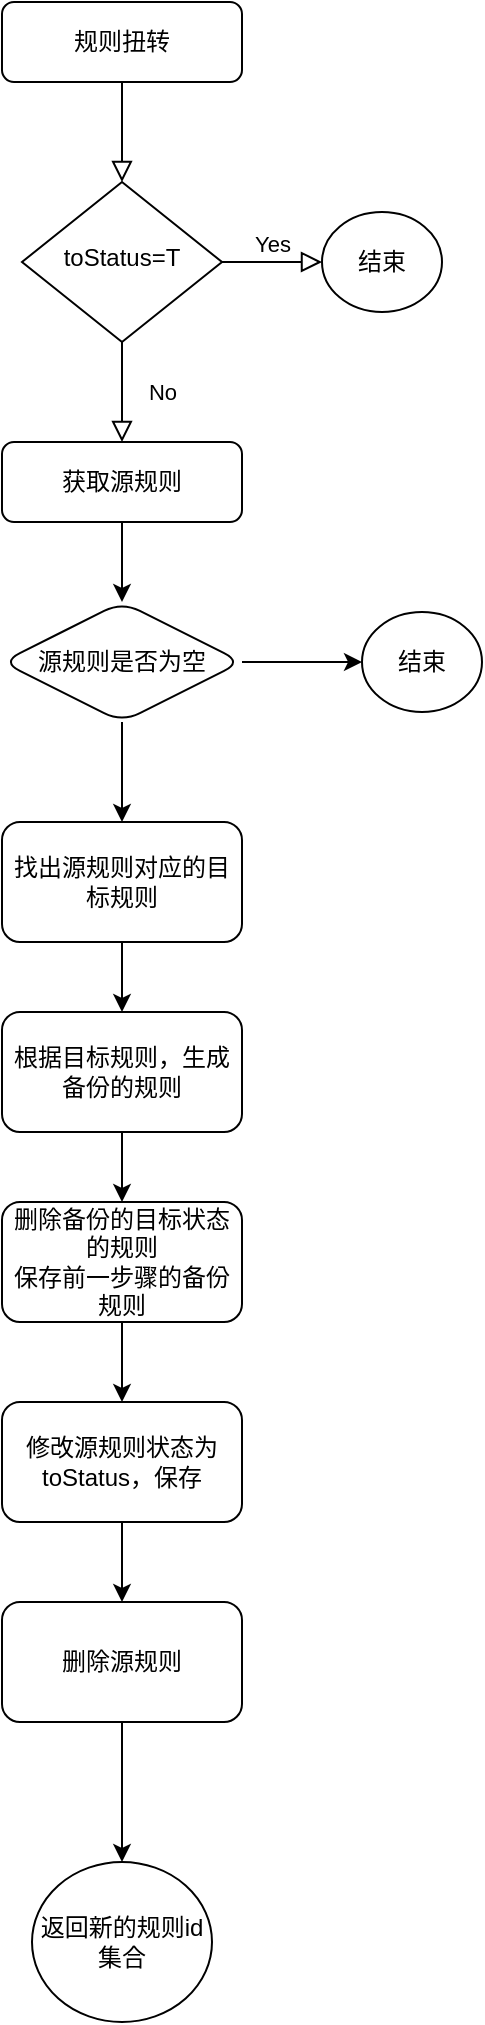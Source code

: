 <mxfile version="14.1.9" type="github">
  <diagram id="C5RBs43oDa-KdzZeNtuy" name="Page-1">
    <mxGraphModel dx="566" dy="866" grid="1" gridSize="10" guides="1" tooltips="1" connect="1" arrows="1" fold="1" page="1" pageScale="1" pageWidth="827" pageHeight="1169" math="0" shadow="0">
      <root>
        <mxCell id="WIyWlLk6GJQsqaUBKTNV-0" />
        <mxCell id="WIyWlLk6GJQsqaUBKTNV-1" parent="WIyWlLk6GJQsqaUBKTNV-0" />
        <mxCell id="WIyWlLk6GJQsqaUBKTNV-2" value="" style="rounded=0;html=1;jettySize=auto;orthogonalLoop=1;fontSize=11;endArrow=block;endFill=0;endSize=8;strokeWidth=1;shadow=0;labelBackgroundColor=none;edgeStyle=orthogonalEdgeStyle;" parent="WIyWlLk6GJQsqaUBKTNV-1" source="WIyWlLk6GJQsqaUBKTNV-3" target="WIyWlLk6GJQsqaUBKTNV-6" edge="1">
          <mxGeometry relative="1" as="geometry" />
        </mxCell>
        <mxCell id="WIyWlLk6GJQsqaUBKTNV-3" value="规则扭转" style="rounded=1;whiteSpace=wrap;html=1;fontSize=12;glass=0;strokeWidth=1;shadow=0;" parent="WIyWlLk6GJQsqaUBKTNV-1" vertex="1">
          <mxGeometry x="160" y="80" width="120" height="40" as="geometry" />
        </mxCell>
        <mxCell id="WIyWlLk6GJQsqaUBKTNV-4" value="No" style="rounded=0;html=1;jettySize=auto;orthogonalLoop=1;fontSize=11;endArrow=block;endFill=0;endSize=8;strokeWidth=1;shadow=0;labelBackgroundColor=none;edgeStyle=orthogonalEdgeStyle;" parent="WIyWlLk6GJQsqaUBKTNV-1" source="WIyWlLk6GJQsqaUBKTNV-6" target="2sWO-9k7fRnySnNBu6pR-0" edge="1">
          <mxGeometry y="20" relative="1" as="geometry">
            <mxPoint as="offset" />
            <mxPoint x="110" y="230" as="targetPoint" />
          </mxGeometry>
        </mxCell>
        <mxCell id="WIyWlLk6GJQsqaUBKTNV-5" value="Yes" style="edgeStyle=orthogonalEdgeStyle;rounded=0;html=1;jettySize=auto;orthogonalLoop=1;fontSize=11;endArrow=block;endFill=0;endSize=8;strokeWidth=1;shadow=0;labelBackgroundColor=none;" parent="WIyWlLk6GJQsqaUBKTNV-1" source="WIyWlLk6GJQsqaUBKTNV-6" edge="1">
          <mxGeometry y="10" relative="1" as="geometry">
            <mxPoint as="offset" />
            <mxPoint x="320" y="210" as="targetPoint" />
          </mxGeometry>
        </mxCell>
        <mxCell id="WIyWlLk6GJQsqaUBKTNV-6" value="toStatus=T" style="rhombus;whiteSpace=wrap;html=1;shadow=0;fontFamily=Helvetica;fontSize=12;align=center;strokeWidth=1;spacing=6;spacingTop=-4;" parent="WIyWlLk6GJQsqaUBKTNV-1" vertex="1">
          <mxGeometry x="170" y="170" width="100" height="80" as="geometry" />
        </mxCell>
        <mxCell id="2sWO-9k7fRnySnNBu6pR-2" value="" style="edgeStyle=orthogonalEdgeStyle;rounded=0;orthogonalLoop=1;jettySize=auto;html=1;" edge="1" parent="WIyWlLk6GJQsqaUBKTNV-1" source="2sWO-9k7fRnySnNBu6pR-0" target="2sWO-9k7fRnySnNBu6pR-1">
          <mxGeometry relative="1" as="geometry" />
        </mxCell>
        <mxCell id="2sWO-9k7fRnySnNBu6pR-0" value="获取源规则" style="rounded=1;whiteSpace=wrap;html=1;" vertex="1" parent="WIyWlLk6GJQsqaUBKTNV-1">
          <mxGeometry x="160" y="300" width="120" height="40" as="geometry" />
        </mxCell>
        <mxCell id="2sWO-9k7fRnySnNBu6pR-4" value="" style="edgeStyle=orthogonalEdgeStyle;rounded=0;orthogonalLoop=1;jettySize=auto;html=1;" edge="1" parent="WIyWlLk6GJQsqaUBKTNV-1" source="2sWO-9k7fRnySnNBu6pR-1" target="2sWO-9k7fRnySnNBu6pR-3">
          <mxGeometry relative="1" as="geometry" />
        </mxCell>
        <mxCell id="2sWO-9k7fRnySnNBu6pR-7" value="" style="edgeStyle=orthogonalEdgeStyle;rounded=0;orthogonalLoop=1;jettySize=auto;html=1;" edge="1" parent="WIyWlLk6GJQsqaUBKTNV-1" source="2sWO-9k7fRnySnNBu6pR-1" target="2sWO-9k7fRnySnNBu6pR-6">
          <mxGeometry relative="1" as="geometry" />
        </mxCell>
        <mxCell id="2sWO-9k7fRnySnNBu6pR-1" value="源规则是否为空" style="rhombus;whiteSpace=wrap;html=1;rounded=1;" vertex="1" parent="WIyWlLk6GJQsqaUBKTNV-1">
          <mxGeometry x="160" y="380" width="120" height="60" as="geometry" />
        </mxCell>
        <mxCell id="2sWO-9k7fRnySnNBu6pR-3" value="结束" style="ellipse;whiteSpace=wrap;html=1;rounded=1;" vertex="1" parent="WIyWlLk6GJQsqaUBKTNV-1">
          <mxGeometry x="340" y="385" width="60" height="50" as="geometry" />
        </mxCell>
        <mxCell id="2sWO-9k7fRnySnNBu6pR-5" value="结束" style="ellipse;whiteSpace=wrap;html=1;rounded=1;" vertex="1" parent="WIyWlLk6GJQsqaUBKTNV-1">
          <mxGeometry x="320" y="185" width="60" height="50" as="geometry" />
        </mxCell>
        <mxCell id="2sWO-9k7fRnySnNBu6pR-9" value="" style="edgeStyle=orthogonalEdgeStyle;rounded=0;orthogonalLoop=1;jettySize=auto;html=1;" edge="1" parent="WIyWlLk6GJQsqaUBKTNV-1" source="2sWO-9k7fRnySnNBu6pR-6" target="2sWO-9k7fRnySnNBu6pR-8">
          <mxGeometry relative="1" as="geometry" />
        </mxCell>
        <mxCell id="2sWO-9k7fRnySnNBu6pR-6" value="找出源规则对应的目标规则" style="whiteSpace=wrap;html=1;rounded=1;" vertex="1" parent="WIyWlLk6GJQsqaUBKTNV-1">
          <mxGeometry x="160" y="490" width="120" height="60" as="geometry" />
        </mxCell>
        <mxCell id="2sWO-9k7fRnySnNBu6pR-13" value="" style="edgeStyle=orthogonalEdgeStyle;rounded=0;orthogonalLoop=1;jettySize=auto;html=1;" edge="1" parent="WIyWlLk6GJQsqaUBKTNV-1" source="2sWO-9k7fRnySnNBu6pR-8" target="2sWO-9k7fRnySnNBu6pR-12">
          <mxGeometry relative="1" as="geometry" />
        </mxCell>
        <mxCell id="2sWO-9k7fRnySnNBu6pR-8" value="根据目标规则，生成备份的规则" style="whiteSpace=wrap;html=1;rounded=1;" vertex="1" parent="WIyWlLk6GJQsqaUBKTNV-1">
          <mxGeometry x="160" y="585" width="120" height="60" as="geometry" />
        </mxCell>
        <mxCell id="2sWO-9k7fRnySnNBu6pR-15" value="" style="edgeStyle=orthogonalEdgeStyle;rounded=0;orthogonalLoop=1;jettySize=auto;html=1;" edge="1" parent="WIyWlLk6GJQsqaUBKTNV-1" source="2sWO-9k7fRnySnNBu6pR-12" target="2sWO-9k7fRnySnNBu6pR-14">
          <mxGeometry relative="1" as="geometry" />
        </mxCell>
        <mxCell id="2sWO-9k7fRnySnNBu6pR-12" value="删除备份的目标状态的规则&lt;br&gt;保存前一步骤的备份规则" style="whiteSpace=wrap;html=1;rounded=1;" vertex="1" parent="WIyWlLk6GJQsqaUBKTNV-1">
          <mxGeometry x="160" y="680" width="120" height="60" as="geometry" />
        </mxCell>
        <mxCell id="2sWO-9k7fRnySnNBu6pR-17" value="" style="edgeStyle=orthogonalEdgeStyle;rounded=0;orthogonalLoop=1;jettySize=auto;html=1;" edge="1" parent="WIyWlLk6GJQsqaUBKTNV-1" source="2sWO-9k7fRnySnNBu6pR-14" target="2sWO-9k7fRnySnNBu6pR-16">
          <mxGeometry relative="1" as="geometry" />
        </mxCell>
        <mxCell id="2sWO-9k7fRnySnNBu6pR-14" value="修改源规则状态为toStatus，保存" style="whiteSpace=wrap;html=1;rounded=1;" vertex="1" parent="WIyWlLk6GJQsqaUBKTNV-1">
          <mxGeometry x="160" y="780" width="120" height="60" as="geometry" />
        </mxCell>
        <mxCell id="2sWO-9k7fRnySnNBu6pR-21" value="" style="edgeStyle=orthogonalEdgeStyle;rounded=0;orthogonalLoop=1;jettySize=auto;html=1;" edge="1" parent="WIyWlLk6GJQsqaUBKTNV-1" source="2sWO-9k7fRnySnNBu6pR-16" target="2sWO-9k7fRnySnNBu6pR-20">
          <mxGeometry relative="1" as="geometry" />
        </mxCell>
        <mxCell id="2sWO-9k7fRnySnNBu6pR-16" value="&lt;span&gt;删除源规则&lt;/span&gt;" style="whiteSpace=wrap;html=1;rounded=1;" vertex="1" parent="WIyWlLk6GJQsqaUBKTNV-1">
          <mxGeometry x="160" y="880" width="120" height="60" as="geometry" />
        </mxCell>
        <mxCell id="2sWO-9k7fRnySnNBu6pR-20" value="返回新的规则id集合" style="ellipse;whiteSpace=wrap;html=1;rounded=1;" vertex="1" parent="WIyWlLk6GJQsqaUBKTNV-1">
          <mxGeometry x="175" y="1010" width="90" height="80" as="geometry" />
        </mxCell>
      </root>
    </mxGraphModel>
  </diagram>
</mxfile>
